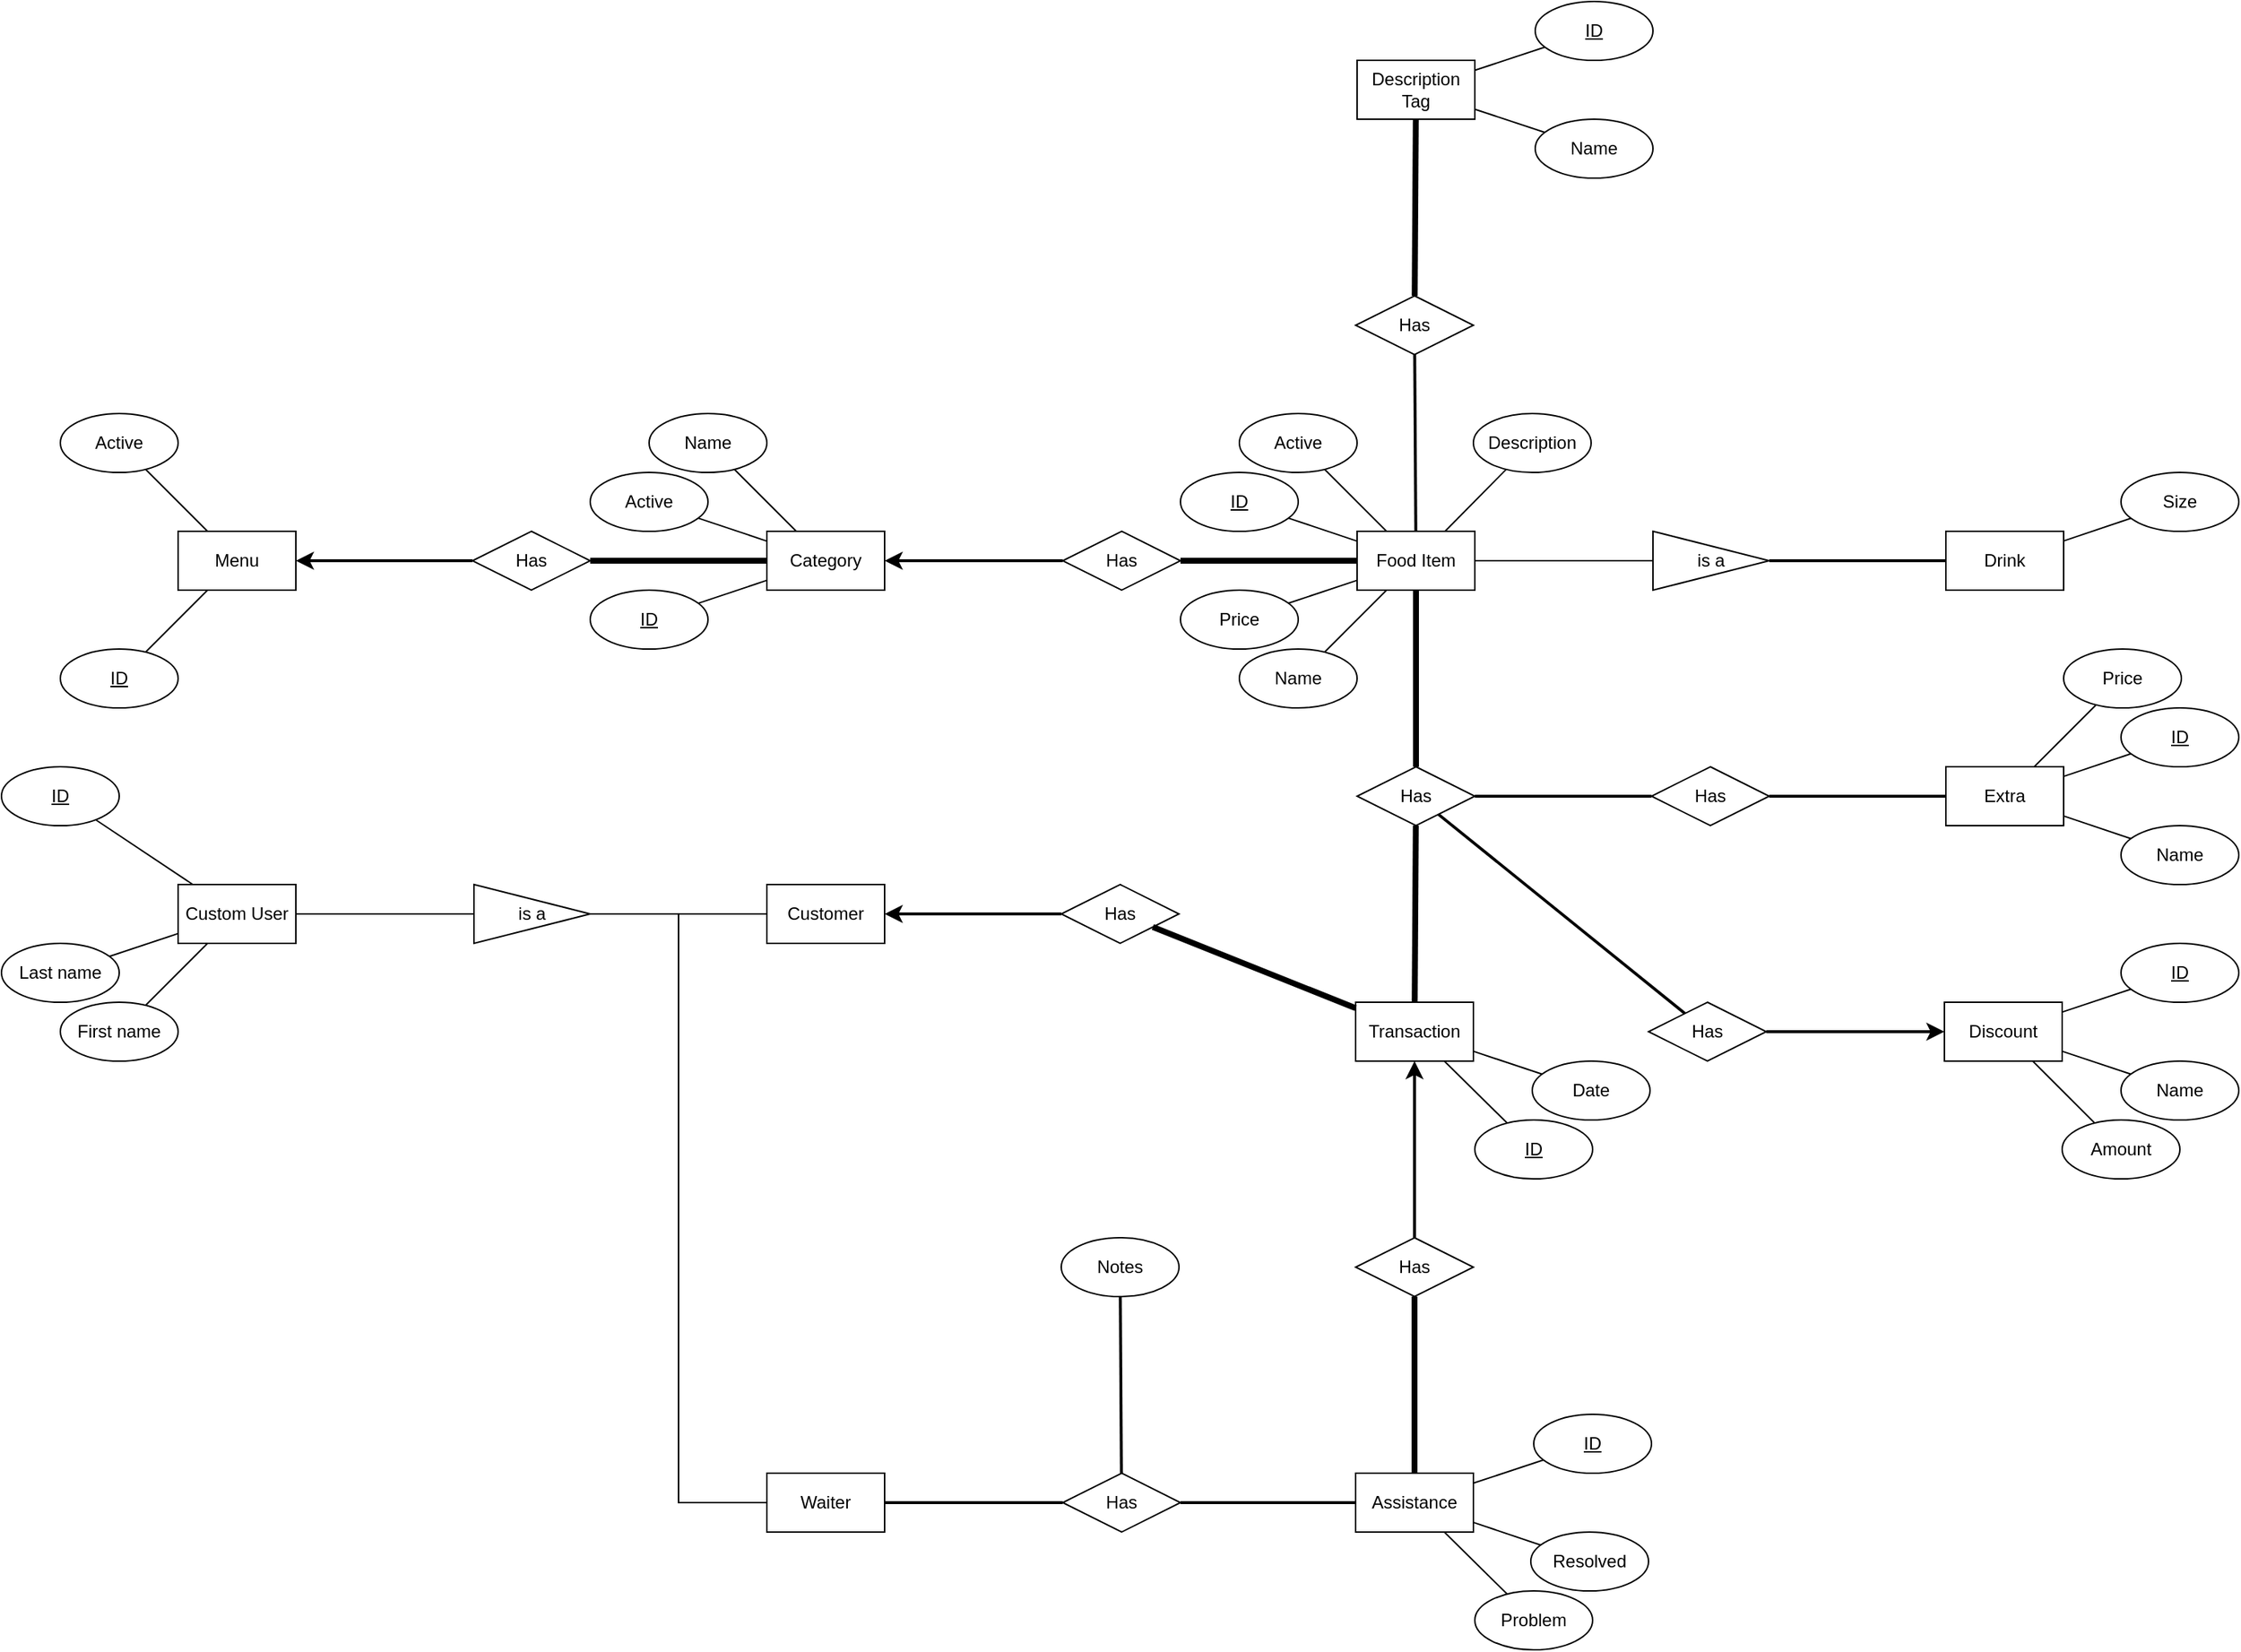 <mxfile version="12.9.4" type="device"><diagram id="C5RBs43oDa-KdzZeNtuy" name="Page-1"><mxGraphModel dx="2591" dy="1599" grid="1" gridSize="10" guides="1" tooltips="1" connect="1" arrows="1" fold="1" page="1" pageScale="1" pageWidth="1169" pageHeight="827" math="0" shadow="0"><root><mxCell id="WIyWlLk6GJQsqaUBKTNV-0"/><mxCell id="WIyWlLk6GJQsqaUBKTNV-1" parent="WIyWlLk6GJQsqaUBKTNV-0"/><mxCell id="AKAbMWTwhiEcrh3z7sZA-16" value="Menu" style="rounded=0;whiteSpace=wrap;html=1;" parent="WIyWlLk6GJQsqaUBKTNV-1" vertex="1"><mxGeometry x="-800" y="-240" width="80" height="40" as="geometry"/></mxCell><mxCell id="AKAbMWTwhiEcrh3z7sZA-17" value="Category" style="rounded=0;whiteSpace=wrap;html=1;" parent="WIyWlLk6GJQsqaUBKTNV-1" vertex="1"><mxGeometry x="-400" y="-240" width="80" height="40" as="geometry"/></mxCell><mxCell id="AKAbMWTwhiEcrh3z7sZA-121" style="edgeStyle=none;rounded=0;orthogonalLoop=1;jettySize=auto;html=1;endArrow=none;endFill=0;strokeWidth=1;" parent="WIyWlLk6GJQsqaUBKTNV-1" source="AKAbMWTwhiEcrh3z7sZA-18" target="AKAbMWTwhiEcrh3z7sZA-120" edge="1"><mxGeometry relative="1" as="geometry"/></mxCell><mxCell id="AKAbMWTwhiEcrh3z7sZA-122" style="edgeStyle=none;rounded=0;orthogonalLoop=1;jettySize=auto;html=1;endArrow=none;endFill=0;strokeWidth=1;" parent="WIyWlLk6GJQsqaUBKTNV-1" source="AKAbMWTwhiEcrh3z7sZA-18" target="AKAbMWTwhiEcrh3z7sZA-110" edge="1"><mxGeometry relative="1" as="geometry"/></mxCell><mxCell id="UDL8sxwQn0CWvmz41rOC-2" style="rounded=0;orthogonalLoop=1;jettySize=auto;html=1;endArrow=none;endFill=0;" edge="1" parent="WIyWlLk6GJQsqaUBKTNV-1" source="AKAbMWTwhiEcrh3z7sZA-18" target="UDL8sxwQn0CWvmz41rOC-0"><mxGeometry relative="1" as="geometry"/></mxCell><mxCell id="AKAbMWTwhiEcrh3z7sZA-18" value="Food Item" style="rounded=0;whiteSpace=wrap;html=1;" parent="WIyWlLk6GJQsqaUBKTNV-1" vertex="1"><mxGeometry x="1" y="-240" width="80" height="40" as="geometry"/></mxCell><mxCell id="AKAbMWTwhiEcrh3z7sZA-19" value="&lt;u&gt;ID&lt;/u&gt;" style="ellipse;whiteSpace=wrap;html=1;" parent="WIyWlLk6GJQsqaUBKTNV-1" vertex="1"><mxGeometry x="-880" y="-160" width="80" height="40" as="geometry"/></mxCell><mxCell id="AKAbMWTwhiEcrh3z7sZA-20" value="Active" style="ellipse;whiteSpace=wrap;html=1;" parent="WIyWlLk6GJQsqaUBKTNV-1" vertex="1"><mxGeometry x="-880" y="-320" width="80" height="40" as="geometry"/></mxCell><mxCell id="AKAbMWTwhiEcrh3z7sZA-21" value="" style="endArrow=none;html=1;" parent="WIyWlLk6GJQsqaUBKTNV-1" source="AKAbMWTwhiEcrh3z7sZA-19" target="AKAbMWTwhiEcrh3z7sZA-16" edge="1"><mxGeometry width="50" height="50" relative="1" as="geometry"><mxPoint x="-820" y="-10" as="sourcePoint"/><mxPoint x="-770" y="-60" as="targetPoint"/></mxGeometry></mxCell><mxCell id="AKAbMWTwhiEcrh3z7sZA-22" value="" style="endArrow=none;html=1;" parent="WIyWlLk6GJQsqaUBKTNV-1" source="AKAbMWTwhiEcrh3z7sZA-16" target="AKAbMWTwhiEcrh3z7sZA-20" edge="1"><mxGeometry width="50" height="50" relative="1" as="geometry"><mxPoint x="-760" y="-270" as="sourcePoint"/><mxPoint x="-710" y="-320" as="targetPoint"/></mxGeometry></mxCell><mxCell id="AKAbMWTwhiEcrh3z7sZA-24" value="Price" style="ellipse;whiteSpace=wrap;html=1;" parent="WIyWlLk6GJQsqaUBKTNV-1" vertex="1"><mxGeometry x="-119" y="-200" width="80" height="40" as="geometry"/></mxCell><mxCell id="AKAbMWTwhiEcrh3z7sZA-25" value="Active" style="ellipse;whiteSpace=wrap;html=1;" parent="WIyWlLk6GJQsqaUBKTNV-1" vertex="1"><mxGeometry x="-520" y="-280" width="80" height="40" as="geometry"/></mxCell><mxCell id="AKAbMWTwhiEcrh3z7sZA-26" value="&lt;u&gt;ID&lt;/u&gt;" style="ellipse;whiteSpace=wrap;html=1;" parent="WIyWlLk6GJQsqaUBKTNV-1" vertex="1"><mxGeometry x="-520" y="-200" width="80" height="40" as="geometry"/></mxCell><mxCell id="AKAbMWTwhiEcrh3z7sZA-27" value="" style="endArrow=none;html=1;" parent="WIyWlLk6GJQsqaUBKTNV-1" source="AKAbMWTwhiEcrh3z7sZA-26" target="AKAbMWTwhiEcrh3z7sZA-17" edge="1"><mxGeometry width="50" height="50" relative="1" as="geometry"><mxPoint x="-578.383" y="-128.83" as="sourcePoint"/><mxPoint x="-526.842" y="-190" as="targetPoint"/></mxGeometry></mxCell><mxCell id="AKAbMWTwhiEcrh3z7sZA-28" value="" style="endArrow=none;html=1;" parent="WIyWlLk6GJQsqaUBKTNV-1" source="AKAbMWTwhiEcrh3z7sZA-25" target="AKAbMWTwhiEcrh3z7sZA-17" edge="1"><mxGeometry width="50" height="50" relative="1" as="geometry"><mxPoint x="-391.583" y="-139.398" as="sourcePoint"/><mxPoint x="-361.765" y="-190" as="targetPoint"/></mxGeometry></mxCell><mxCell id="AKAbMWTwhiEcrh3z7sZA-30" value="&lt;u&gt;ID&lt;/u&gt;" style="ellipse;whiteSpace=wrap;html=1;" parent="WIyWlLk6GJQsqaUBKTNV-1" vertex="1"><mxGeometry x="-119" y="-280" width="80" height="40" as="geometry"/></mxCell><mxCell id="AKAbMWTwhiEcrh3z7sZA-31" value="" style="endArrow=none;html=1;" parent="WIyWlLk6GJQsqaUBKTNV-1" source="AKAbMWTwhiEcrh3z7sZA-18" target="AKAbMWTwhiEcrh3z7sZA-24" edge="1"><mxGeometry width="50" height="50" relative="1" as="geometry"><mxPoint x="-150.583" y="-139.398" as="sourcePoint"/><mxPoint x="-120.765" y="-190" as="targetPoint"/></mxGeometry></mxCell><mxCell id="AKAbMWTwhiEcrh3z7sZA-32" value="" style="endArrow=none;html=1;" parent="WIyWlLk6GJQsqaUBKTNV-1" source="AKAbMWTwhiEcrh3z7sZA-30" target="AKAbMWTwhiEcrh3z7sZA-18" edge="1"><mxGeometry width="50" height="50" relative="1" as="geometry"><mxPoint x="-140.583" y="-129.398" as="sourcePoint"/><mxPoint x="-110.765" y="-180" as="targetPoint"/></mxGeometry></mxCell><mxCell id="AKAbMWTwhiEcrh3z7sZA-33" value="Name" style="ellipse;whiteSpace=wrap;html=1;" parent="WIyWlLk6GJQsqaUBKTNV-1" vertex="1"><mxGeometry x="-480" y="-320" width="80" height="40" as="geometry"/></mxCell><mxCell id="AKAbMWTwhiEcrh3z7sZA-34" value="" style="endArrow=none;html=1;" parent="WIyWlLk6GJQsqaUBKTNV-1" source="AKAbMWTwhiEcrh3z7sZA-33" target="AKAbMWTwhiEcrh3z7sZA-17" edge="1"><mxGeometry width="50" height="50" relative="1" as="geometry"><mxPoint x="-391.583" y="-280.602" as="sourcePoint"/><mxPoint x="-361.765" y="-230" as="targetPoint"/></mxGeometry></mxCell><mxCell id="AKAbMWTwhiEcrh3z7sZA-35" value="Name" style="ellipse;whiteSpace=wrap;html=1;" parent="WIyWlLk6GJQsqaUBKTNV-1" vertex="1"><mxGeometry x="-79" y="-160" width="80" height="40" as="geometry"/></mxCell><mxCell id="AKAbMWTwhiEcrh3z7sZA-36" value="" style="endArrow=none;html=1;" parent="WIyWlLk6GJQsqaUBKTNV-1" source="AKAbMWTwhiEcrh3z7sZA-35" target="AKAbMWTwhiEcrh3z7sZA-18" edge="1"><mxGeometry width="50" height="50" relative="1" as="geometry"><mxPoint x="-164.006" y="-280.21" as="sourcePoint"/><mxPoint x="-181.941" y="-230" as="targetPoint"/></mxGeometry></mxCell><mxCell id="AKAbMWTwhiEcrh3z7sZA-37" value="Has" style="rhombus;whiteSpace=wrap;html=1;" parent="WIyWlLk6GJQsqaUBKTNV-1" vertex="1"><mxGeometry x="-600" y="-240" width="80" height="40" as="geometry"/></mxCell><mxCell id="AKAbMWTwhiEcrh3z7sZA-41" value="" style="endArrow=none;html=1;strokeWidth=4;" parent="WIyWlLk6GJQsqaUBKTNV-1" source="AKAbMWTwhiEcrh3z7sZA-17" target="AKAbMWTwhiEcrh3z7sZA-37" edge="1"><mxGeometry width="50" height="50" relative="1" as="geometry"><mxPoint x="-660" y="-40" as="sourcePoint"/><mxPoint x="-610" y="-90" as="targetPoint"/></mxGeometry></mxCell><mxCell id="AKAbMWTwhiEcrh3z7sZA-43" value="" style="endArrow=classic;html=1;strokeWidth=2;" parent="WIyWlLk6GJQsqaUBKTNV-1" source="AKAbMWTwhiEcrh3z7sZA-37" target="AKAbMWTwhiEcrh3z7sZA-16" edge="1"><mxGeometry width="50" height="50" relative="1" as="geometry"><mxPoint x="-740" y="-340" as="sourcePoint"/><mxPoint x="-690" y="-390" as="targetPoint"/></mxGeometry></mxCell><mxCell id="AKAbMWTwhiEcrh3z7sZA-46" value="Has" style="rhombus;whiteSpace=wrap;html=1;" parent="WIyWlLk6GJQsqaUBKTNV-1" vertex="1"><mxGeometry x="-199" y="-240" width="80" height="40" as="geometry"/></mxCell><mxCell id="AKAbMWTwhiEcrh3z7sZA-48" value="" style="endArrow=none;html=1;strokeWidth=4;" parent="WIyWlLk6GJQsqaUBKTNV-1" source="AKAbMWTwhiEcrh3z7sZA-18" target="AKAbMWTwhiEcrh3z7sZA-46" edge="1"><mxGeometry width="50" height="50" relative="1" as="geometry"><mxPoint x="-379" y="-390" as="sourcePoint"/><mxPoint x="-79" y="-220" as="targetPoint"/></mxGeometry></mxCell><mxCell id="AKAbMWTwhiEcrh3z7sZA-49" value="" style="endArrow=classic;html=1;strokeWidth=2;" parent="WIyWlLk6GJQsqaUBKTNV-1" source="AKAbMWTwhiEcrh3z7sZA-46" target="AKAbMWTwhiEcrh3z7sZA-17" edge="1"><mxGeometry width="50" height="50" relative="1" as="geometry"><mxPoint x="-680" y="-360" as="sourcePoint"/><mxPoint x="-630" y="-410" as="targetPoint"/></mxGeometry></mxCell><mxCell id="AKAbMWTwhiEcrh3z7sZA-52" value="Transaction" style="rounded=0;whiteSpace=wrap;html=1;" parent="WIyWlLk6GJQsqaUBKTNV-1" vertex="1"><mxGeometry y="80" width="80" height="40" as="geometry"/></mxCell><mxCell id="AKAbMWTwhiEcrh3z7sZA-54" value="&lt;u&gt;ID&lt;/u&gt;" style="ellipse;whiteSpace=wrap;html=1;" parent="WIyWlLk6GJQsqaUBKTNV-1" vertex="1"><mxGeometry x="81" y="160" width="80" height="40" as="geometry"/></mxCell><mxCell id="AKAbMWTwhiEcrh3z7sZA-58" value="Date" style="ellipse;whiteSpace=wrap;html=1;" parent="WIyWlLk6GJQsqaUBKTNV-1" vertex="1"><mxGeometry x="120" y="120" width="80" height="40" as="geometry"/></mxCell><mxCell id="AKAbMWTwhiEcrh3z7sZA-62" value="Has" style="rhombus;whiteSpace=wrap;html=1;" parent="WIyWlLk6GJQsqaUBKTNV-1" vertex="1"><mxGeometry x="1" y="-80" width="80" height="40" as="geometry"/></mxCell><mxCell id="AKAbMWTwhiEcrh3z7sZA-64" value="" style="endArrow=none;html=1;strokeWidth=4;" parent="WIyWlLk6GJQsqaUBKTNV-1" source="AKAbMWTwhiEcrh3z7sZA-18" target="AKAbMWTwhiEcrh3z7sZA-62" edge="1"><mxGeometry width="50" height="50" relative="1" as="geometry"><mxPoint x="-664" y="-360" as="sourcePoint"/><mxPoint x="41" y="-100" as="targetPoint"/></mxGeometry></mxCell><mxCell id="AKAbMWTwhiEcrh3z7sZA-65" value="" style="endArrow=none;html=1;strokeWidth=4;endFill=0;" parent="WIyWlLk6GJQsqaUBKTNV-1" source="AKAbMWTwhiEcrh3z7sZA-62" target="AKAbMWTwhiEcrh3z7sZA-52" edge="1"><mxGeometry width="50" height="50" relative="1" as="geometry"><mxPoint x="-599" y="-320" as="sourcePoint"/><mxPoint x="-549" y="-370" as="targetPoint"/></mxGeometry></mxCell><mxCell id="AKAbMWTwhiEcrh3z7sZA-69" value="" style="endArrow=none;html=1;strokeWidth=1;" parent="WIyWlLk6GJQsqaUBKTNV-1" source="AKAbMWTwhiEcrh3z7sZA-52" target="AKAbMWTwhiEcrh3z7sZA-58" edge="1"><mxGeometry width="50" height="50" relative="1" as="geometry"><mxPoint x="-369" y="-300" as="sourcePoint"/><mxPoint x="-429" y="-250" as="targetPoint"/></mxGeometry></mxCell><mxCell id="AKAbMWTwhiEcrh3z7sZA-70" value="" style="endArrow=none;html=1;strokeWidth=1;" parent="WIyWlLk6GJQsqaUBKTNV-1" source="AKAbMWTwhiEcrh3z7sZA-54" target="AKAbMWTwhiEcrh3z7sZA-52" edge="1"><mxGeometry width="50" height="50" relative="1" as="geometry"><mxPoint x="-359" y="-290" as="sourcePoint"/><mxPoint x="-419" y="-240" as="targetPoint"/></mxGeometry></mxCell><mxCell id="AKAbMWTwhiEcrh3z7sZA-79" value="Customer" style="rounded=0;whiteSpace=wrap;html=1;" parent="WIyWlLk6GJQsqaUBKTNV-1" vertex="1"><mxGeometry x="-400" width="80" height="40" as="geometry"/></mxCell><mxCell id="AKAbMWTwhiEcrh3z7sZA-80" value="Has" style="rhombus;whiteSpace=wrap;html=1;" parent="WIyWlLk6GJQsqaUBKTNV-1" vertex="1"><mxGeometry x="-200" width="80" height="40" as="geometry"/></mxCell><mxCell id="AKAbMWTwhiEcrh3z7sZA-82" value="" style="endArrow=none;html=1;strokeWidth=4;" parent="WIyWlLk6GJQsqaUBKTNV-1" source="AKAbMWTwhiEcrh3z7sZA-52" target="AKAbMWTwhiEcrh3z7sZA-80" edge="1"><mxGeometry width="50" height="50" relative="1" as="geometry"><mxPoint x="-379" y="-310" as="sourcePoint"/><mxPoint x="-439" y="-260" as="targetPoint"/></mxGeometry></mxCell><mxCell id="AKAbMWTwhiEcrh3z7sZA-83" value="" style="endArrow=classic;html=1;strokeWidth=2;" parent="WIyWlLk6GJQsqaUBKTNV-1" source="AKAbMWTwhiEcrh3z7sZA-80" target="AKAbMWTwhiEcrh3z7sZA-79" edge="1"><mxGeometry width="50" height="50" relative="1" as="geometry"><mxPoint x="-559" y="-280" as="sourcePoint"/><mxPoint x="-509" y="-330" as="targetPoint"/></mxGeometry></mxCell><mxCell id="AKAbMWTwhiEcrh3z7sZA-95" style="edgeStyle=none;rounded=0;orthogonalLoop=1;jettySize=auto;html=1;endArrow=none;endFill=0;strokeWidth=1;" parent="WIyWlLk6GJQsqaUBKTNV-1" source="AKAbMWTwhiEcrh3z7sZA-93" target="AKAbMWTwhiEcrh3z7sZA-94" edge="1"><mxGeometry relative="1" as="geometry"/></mxCell><mxCell id="m8fSMvmdZ4MIp2ndCX8c-22" style="edgeStyle=none;rounded=0;orthogonalLoop=1;jettySize=auto;html=1;endArrow=none;endFill=0;" parent="WIyWlLk6GJQsqaUBKTNV-1" source="AKAbMWTwhiEcrh3z7sZA-93" target="m8fSMvmdZ4MIp2ndCX8c-21" edge="1"><mxGeometry relative="1" as="geometry"/></mxCell><mxCell id="UDL8sxwQn0CWvmz41rOC-5" style="edgeStyle=none;rounded=0;orthogonalLoop=1;jettySize=auto;html=1;endArrow=none;endFill=0;" edge="1" parent="WIyWlLk6GJQsqaUBKTNV-1" source="AKAbMWTwhiEcrh3z7sZA-93" target="UDL8sxwQn0CWvmz41rOC-4"><mxGeometry relative="1" as="geometry"/></mxCell><mxCell id="AKAbMWTwhiEcrh3z7sZA-93" value="Extra" style="rounded=0;whiteSpace=wrap;html=1;" parent="WIyWlLk6GJQsqaUBKTNV-1" vertex="1"><mxGeometry x="401" y="-80" width="80" height="40" as="geometry"/></mxCell><mxCell id="AKAbMWTwhiEcrh3z7sZA-94" value="Name" style="ellipse;whiteSpace=wrap;html=1;" parent="WIyWlLk6GJQsqaUBKTNV-1" vertex="1"><mxGeometry x="520" y="-40" width="80" height="40" as="geometry"/></mxCell><mxCell id="AKAbMWTwhiEcrh3z7sZA-96" value="Has" style="rhombus;whiteSpace=wrap;html=1;" parent="WIyWlLk6GJQsqaUBKTNV-1" vertex="1"><mxGeometry x="201" y="-80" width="80" height="40" as="geometry"/></mxCell><mxCell id="AKAbMWTwhiEcrh3z7sZA-102" value="" style="endArrow=none;html=1;strokeWidth=2;" parent="WIyWlLk6GJQsqaUBKTNV-1" source="AKAbMWTwhiEcrh3z7sZA-62" target="AKAbMWTwhiEcrh3z7sZA-96" edge="1"><mxGeometry width="50" height="50" relative="1" as="geometry"><mxPoint x="741.0" y="-220" as="sourcePoint"/><mxPoint x="890" y="-290" as="targetPoint"/></mxGeometry></mxCell><mxCell id="AKAbMWTwhiEcrh3z7sZA-103" value="" style="endArrow=none;html=1;strokeWidth=2;" parent="WIyWlLk6GJQsqaUBKTNV-1" source="AKAbMWTwhiEcrh3z7sZA-96" target="AKAbMWTwhiEcrh3z7sZA-93" edge="1"><mxGeometry width="50" height="50" relative="1" as="geometry"><mxPoint x="870" y="-40" as="sourcePoint"/><mxPoint x="920" y="-90" as="targetPoint"/></mxGeometry></mxCell><mxCell id="AKAbMWTwhiEcrh3z7sZA-117" style="edgeStyle=none;rounded=0;orthogonalLoop=1;jettySize=auto;html=1;endArrow=none;endFill=0;strokeWidth=1;" parent="WIyWlLk6GJQsqaUBKTNV-1" source="AKAbMWTwhiEcrh3z7sZA-109" target="AKAbMWTwhiEcrh3z7sZA-116" edge="1"><mxGeometry relative="1" as="geometry"/></mxCell><mxCell id="AKAbMWTwhiEcrh3z7sZA-109" value="Drink" style="rounded=0;whiteSpace=wrap;html=1;" parent="WIyWlLk6GJQsqaUBKTNV-1" vertex="1"><mxGeometry x="401" y="-240" width="80" height="40" as="geometry"/></mxCell><mxCell id="AKAbMWTwhiEcrh3z7sZA-110" value="is a" style="triangle;whiteSpace=wrap;html=1;" parent="WIyWlLk6GJQsqaUBKTNV-1" vertex="1"><mxGeometry x="202" y="-240" width="79" height="40" as="geometry"/></mxCell><mxCell id="AKAbMWTwhiEcrh3z7sZA-112" value="" style="endArrow=none;html=1;strokeWidth=2;" parent="WIyWlLk6GJQsqaUBKTNV-1" source="AKAbMWTwhiEcrh3z7sZA-110" target="AKAbMWTwhiEcrh3z7sZA-109" edge="1"><mxGeometry width="50" height="50" relative="1" as="geometry"><mxPoint x="289" y="-170" as="sourcePoint"/><mxPoint x="411" y="-170" as="targetPoint"/></mxGeometry></mxCell><mxCell id="AKAbMWTwhiEcrh3z7sZA-116" value="Size" style="ellipse;whiteSpace=wrap;html=1;" parent="WIyWlLk6GJQsqaUBKTNV-1" vertex="1"><mxGeometry x="520" y="-280" width="80" height="40" as="geometry"/></mxCell><mxCell id="AKAbMWTwhiEcrh3z7sZA-120" value="Active" style="ellipse;whiteSpace=wrap;html=1;" parent="WIyWlLk6GJQsqaUBKTNV-1" vertex="1"><mxGeometry x="-79" y="-320" width="80" height="40" as="geometry"/></mxCell><mxCell id="AKAbMWTwhiEcrh3z7sZA-125" style="edgeStyle=none;rounded=0;orthogonalLoop=1;jettySize=auto;html=1;endArrow=none;endFill=0;strokeWidth=1;" parent="WIyWlLk6GJQsqaUBKTNV-1" source="AKAbMWTwhiEcrh3z7sZA-123" target="AKAbMWTwhiEcrh3z7sZA-124" edge="1"><mxGeometry relative="1" as="geometry"/></mxCell><mxCell id="AKAbMWTwhiEcrh3z7sZA-133" style="rounded=0;orthogonalLoop=1;jettySize=auto;html=1;endArrow=none;endFill=0;strokeWidth=1;" parent="WIyWlLk6GJQsqaUBKTNV-1" source="AKAbMWTwhiEcrh3z7sZA-123" target="AKAbMWTwhiEcrh3z7sZA-130" edge="1"><mxGeometry relative="1" as="geometry"/></mxCell><mxCell id="AKAbMWTwhiEcrh3z7sZA-135" style="edgeStyle=none;rounded=0;orthogonalLoop=1;jettySize=auto;html=1;endArrow=none;endFill=0;strokeWidth=1;" parent="WIyWlLk6GJQsqaUBKTNV-1" source="AKAbMWTwhiEcrh3z7sZA-123" target="AKAbMWTwhiEcrh3z7sZA-131" edge="1"><mxGeometry relative="1" as="geometry"/></mxCell><mxCell id="AKAbMWTwhiEcrh3z7sZA-136" style="edgeStyle=none;rounded=0;orthogonalLoop=1;jettySize=auto;html=1;endArrow=none;endFill=0;strokeWidth=1;" parent="WIyWlLk6GJQsqaUBKTNV-1" source="AKAbMWTwhiEcrh3z7sZA-123" target="AKAbMWTwhiEcrh3z7sZA-128" edge="1"><mxGeometry relative="1" as="geometry"/></mxCell><mxCell id="AKAbMWTwhiEcrh3z7sZA-123" value="Custom User" style="rounded=0;whiteSpace=wrap;html=1;" parent="WIyWlLk6GJQsqaUBKTNV-1" vertex="1"><mxGeometry x="-800" width="80" height="40" as="geometry"/></mxCell><mxCell id="AKAbMWTwhiEcrh3z7sZA-127" style="edgeStyle=orthogonalEdgeStyle;rounded=0;orthogonalLoop=1;jettySize=auto;html=1;endArrow=none;endFill=0;strokeWidth=1;" parent="WIyWlLk6GJQsqaUBKTNV-1" source="AKAbMWTwhiEcrh3z7sZA-124" target="AKAbMWTwhiEcrh3z7sZA-79" edge="1"><mxGeometry relative="1" as="geometry"/></mxCell><mxCell id="UDL8sxwQn0CWvmz41rOC-35" style="edgeStyle=orthogonalEdgeStyle;rounded=0;orthogonalLoop=1;jettySize=auto;html=1;endArrow=none;endFill=0;" edge="1" parent="WIyWlLk6GJQsqaUBKTNV-1" source="AKAbMWTwhiEcrh3z7sZA-124" target="AKAbMWTwhiEcrh3z7sZA-137"><mxGeometry relative="1" as="geometry"><Array as="points"><mxPoint x="-460" y="20"/><mxPoint x="-460" y="420"/></Array></mxGeometry></mxCell><mxCell id="AKAbMWTwhiEcrh3z7sZA-124" value="is a" style="triangle;whiteSpace=wrap;html=1;" parent="WIyWlLk6GJQsqaUBKTNV-1" vertex="1"><mxGeometry x="-599" width="79" height="40" as="geometry"/></mxCell><mxCell id="AKAbMWTwhiEcrh3z7sZA-128" value="Last name" style="ellipse;whiteSpace=wrap;html=1;" parent="WIyWlLk6GJQsqaUBKTNV-1" vertex="1"><mxGeometry x="-920" y="40" width="80" height="40" as="geometry"/></mxCell><mxCell id="AKAbMWTwhiEcrh3z7sZA-130" value="First name" style="ellipse;whiteSpace=wrap;html=1;" parent="WIyWlLk6GJQsqaUBKTNV-1" vertex="1"><mxGeometry x="-880" y="80" width="80" height="40" as="geometry"/></mxCell><mxCell id="AKAbMWTwhiEcrh3z7sZA-131" value="&lt;u&gt;ID&lt;/u&gt;" style="ellipse;whiteSpace=wrap;html=1;" parent="WIyWlLk6GJQsqaUBKTNV-1" vertex="1"><mxGeometry x="-920" y="-80" width="80" height="40" as="geometry"/></mxCell><mxCell id="AKAbMWTwhiEcrh3z7sZA-137" value="Waiter" style="rounded=0;whiteSpace=wrap;html=1;" parent="WIyWlLk6GJQsqaUBKTNV-1" vertex="1"><mxGeometry x="-400" y="400" width="80" height="40" as="geometry"/></mxCell><mxCell id="m8fSMvmdZ4MIp2ndCX8c-18" style="edgeStyle=none;rounded=0;orthogonalLoop=1;jettySize=auto;html=1;endArrow=none;endFill=0;" parent="WIyWlLk6GJQsqaUBKTNV-1" source="m8fSMvmdZ4MIp2ndCX8c-1" target="m8fSMvmdZ4MIp2ndCX8c-17" edge="1"><mxGeometry relative="1" as="geometry"/></mxCell><mxCell id="m8fSMvmdZ4MIp2ndCX8c-20" style="edgeStyle=none;rounded=0;orthogonalLoop=1;jettySize=auto;html=1;endArrow=none;endFill=0;" parent="WIyWlLk6GJQsqaUBKTNV-1" source="m8fSMvmdZ4MIp2ndCX8c-1" target="m8fSMvmdZ4MIp2ndCX8c-19" edge="1"><mxGeometry relative="1" as="geometry"/></mxCell><mxCell id="m8fSMvmdZ4MIp2ndCX8c-1" value="Description Tag" style="rounded=0;whiteSpace=wrap;html=1;" parent="WIyWlLk6GJQsqaUBKTNV-1" vertex="1"><mxGeometry x="1" y="-560" width="80" height="40" as="geometry"/></mxCell><mxCell id="m8fSMvmdZ4MIp2ndCX8c-2" value="Has" style="rhombus;whiteSpace=wrap;html=1;" parent="WIyWlLk6GJQsqaUBKTNV-1" vertex="1"><mxGeometry y="-400" width="80" height="40" as="geometry"/></mxCell><mxCell id="m8fSMvmdZ4MIp2ndCX8c-4" value="" style="endArrow=none;html=1;strokeWidth=2;" parent="WIyWlLk6GJQsqaUBKTNV-1" source="m8fSMvmdZ4MIp2ndCX8c-2" target="AKAbMWTwhiEcrh3z7sZA-18" edge="1"><mxGeometry width="50" height="50" relative="1" as="geometry"><mxPoint x="210" y="-270" as="sourcePoint"/><mxPoint x="260" y="-320" as="targetPoint"/></mxGeometry></mxCell><mxCell id="m8fSMvmdZ4MIp2ndCX8c-5" value="" style="endArrow=none;html=1;strokeWidth=4;" parent="WIyWlLk6GJQsqaUBKTNV-1" source="m8fSMvmdZ4MIp2ndCX8c-1" target="m8fSMvmdZ4MIp2ndCX8c-2" edge="1"><mxGeometry width="50" height="50" relative="1" as="geometry"><mxPoint x="330" y="-470" as="sourcePoint"/><mxPoint x="270" y="-420" as="targetPoint"/></mxGeometry></mxCell><mxCell id="m8fSMvmdZ4MIp2ndCX8c-10" style="rounded=0;orthogonalLoop=1;jettySize=auto;html=1;endArrow=none;endFill=0;" parent="WIyWlLk6GJQsqaUBKTNV-1" source="m8fSMvmdZ4MIp2ndCX8c-6" target="m8fSMvmdZ4MIp2ndCX8c-9" edge="1"><mxGeometry relative="1" as="geometry"/></mxCell><mxCell id="m8fSMvmdZ4MIp2ndCX8c-11" style="edgeStyle=none;rounded=0;orthogonalLoop=1;jettySize=auto;html=1;endArrow=none;endFill=0;" parent="WIyWlLk6GJQsqaUBKTNV-1" source="m8fSMvmdZ4MIp2ndCX8c-6" target="m8fSMvmdZ4MIp2ndCX8c-7" edge="1"><mxGeometry relative="1" as="geometry"/></mxCell><mxCell id="m8fSMvmdZ4MIp2ndCX8c-12" style="edgeStyle=none;rounded=0;orthogonalLoop=1;jettySize=auto;html=1;endArrow=none;endFill=0;" parent="WIyWlLk6GJQsqaUBKTNV-1" source="m8fSMvmdZ4MIp2ndCX8c-6" target="m8fSMvmdZ4MIp2ndCX8c-8" edge="1"><mxGeometry relative="1" as="geometry"/></mxCell><mxCell id="m8fSMvmdZ4MIp2ndCX8c-6" value="Discount" style="rounded=0;whiteSpace=wrap;html=1;" parent="WIyWlLk6GJQsqaUBKTNV-1" vertex="1"><mxGeometry x="400" y="80" width="80" height="40" as="geometry"/></mxCell><mxCell id="m8fSMvmdZ4MIp2ndCX8c-7" value="&lt;u&gt;ID&lt;/u&gt;" style="ellipse;whiteSpace=wrap;html=1;" parent="WIyWlLk6GJQsqaUBKTNV-1" vertex="1"><mxGeometry x="520" y="40" width="80" height="40" as="geometry"/></mxCell><mxCell id="m8fSMvmdZ4MIp2ndCX8c-8" value="Amount" style="ellipse;whiteSpace=wrap;html=1;" parent="WIyWlLk6GJQsqaUBKTNV-1" vertex="1"><mxGeometry x="480" y="160" width="80" height="40" as="geometry"/></mxCell><mxCell id="m8fSMvmdZ4MIp2ndCX8c-9" value="Name" style="ellipse;whiteSpace=wrap;html=1;" parent="WIyWlLk6GJQsqaUBKTNV-1" vertex="1"><mxGeometry x="520" y="120" width="80" height="40" as="geometry"/></mxCell><mxCell id="m8fSMvmdZ4MIp2ndCX8c-13" value="Has" style="rhombus;whiteSpace=wrap;html=1;" parent="WIyWlLk6GJQsqaUBKTNV-1" vertex="1"><mxGeometry x="199" y="80" width="80" height="40" as="geometry"/></mxCell><mxCell id="m8fSMvmdZ4MIp2ndCX8c-15" value="" style="endArrow=none;html=1;strokeWidth=2;" parent="WIyWlLk6GJQsqaUBKTNV-1" source="m8fSMvmdZ4MIp2ndCX8c-13" target="AKAbMWTwhiEcrh3z7sZA-62" edge="1"><mxGeometry width="50" height="50" relative="1" as="geometry"><mxPoint x="290" y="150" as="sourcePoint"/><mxPoint x="340" y="100" as="targetPoint"/></mxGeometry></mxCell><mxCell id="m8fSMvmdZ4MIp2ndCX8c-16" value="" style="endArrow=classic;html=1;strokeWidth=2;endFill=1;" parent="WIyWlLk6GJQsqaUBKTNV-1" source="m8fSMvmdZ4MIp2ndCX8c-13" target="m8fSMvmdZ4MIp2ndCX8c-6" edge="1"><mxGeometry width="50" height="50" relative="1" as="geometry"><mxPoint x="290" y="150" as="sourcePoint"/><mxPoint x="340" y="100" as="targetPoint"/></mxGeometry></mxCell><mxCell id="m8fSMvmdZ4MIp2ndCX8c-17" value="Name" style="ellipse;whiteSpace=wrap;html=1;" parent="WIyWlLk6GJQsqaUBKTNV-1" vertex="1"><mxGeometry x="122" y="-520" width="80" height="40" as="geometry"/></mxCell><mxCell id="m8fSMvmdZ4MIp2ndCX8c-19" value="&lt;u&gt;ID&lt;/u&gt;" style="ellipse;whiteSpace=wrap;html=1;" parent="WIyWlLk6GJQsqaUBKTNV-1" vertex="1"><mxGeometry x="122" y="-600" width="80" height="40" as="geometry"/></mxCell><mxCell id="m8fSMvmdZ4MIp2ndCX8c-21" value="&lt;u&gt;ID&lt;/u&gt;" style="ellipse;whiteSpace=wrap;html=1;" parent="WIyWlLk6GJQsqaUBKTNV-1" vertex="1"><mxGeometry x="520" y="-120" width="80" height="40" as="geometry"/></mxCell><mxCell id="UDL8sxwQn0CWvmz41rOC-0" value="Description" style="ellipse;whiteSpace=wrap;html=1;" vertex="1" parent="WIyWlLk6GJQsqaUBKTNV-1"><mxGeometry x="80" y="-320" width="80" height="40" as="geometry"/></mxCell><mxCell id="UDL8sxwQn0CWvmz41rOC-4" value="Price" style="ellipse;whiteSpace=wrap;html=1;" vertex="1" parent="WIyWlLk6GJQsqaUBKTNV-1"><mxGeometry x="481" y="-160" width="80" height="40" as="geometry"/></mxCell><mxCell id="UDL8sxwQn0CWvmz41rOC-15" style="edgeStyle=none;rounded=0;orthogonalLoop=1;jettySize=auto;html=1;endArrow=none;endFill=0;" edge="1" parent="WIyWlLk6GJQsqaUBKTNV-1" source="UDL8sxwQn0CWvmz41rOC-6" target="UDL8sxwQn0CWvmz41rOC-14"><mxGeometry relative="1" as="geometry"/></mxCell><mxCell id="UDL8sxwQn0CWvmz41rOC-19" style="edgeStyle=none;rounded=0;orthogonalLoop=1;jettySize=auto;html=1;endArrow=none;endFill=0;" edge="1" parent="WIyWlLk6GJQsqaUBKTNV-1" source="UDL8sxwQn0CWvmz41rOC-6" target="UDL8sxwQn0CWvmz41rOC-18"><mxGeometry relative="1" as="geometry"/></mxCell><mxCell id="UDL8sxwQn0CWvmz41rOC-28" style="edgeStyle=none;rounded=0;orthogonalLoop=1;jettySize=auto;html=1;endArrow=none;endFill=0;" edge="1" parent="WIyWlLk6GJQsqaUBKTNV-1" source="UDL8sxwQn0CWvmz41rOC-6" target="UDL8sxwQn0CWvmz41rOC-27"><mxGeometry relative="1" as="geometry"/></mxCell><mxCell id="UDL8sxwQn0CWvmz41rOC-6" value="Assistance" style="rounded=0;whiteSpace=wrap;html=1;" vertex="1" parent="WIyWlLk6GJQsqaUBKTNV-1"><mxGeometry y="400" width="80" height="40" as="geometry"/></mxCell><mxCell id="UDL8sxwQn0CWvmz41rOC-7" value="Has" style="rhombus;whiteSpace=wrap;html=1;" vertex="1" parent="WIyWlLk6GJQsqaUBKTNV-1"><mxGeometry y="240" width="80" height="40" as="geometry"/></mxCell><mxCell id="UDL8sxwQn0CWvmz41rOC-12" value="" style="endArrow=none;html=1;strokeWidth=4;" edge="1" parent="WIyWlLk6GJQsqaUBKTNV-1" source="UDL8sxwQn0CWvmz41rOC-7" target="UDL8sxwQn0CWvmz41rOC-6"><mxGeometry width="50" height="50" relative="1" as="geometry"><mxPoint x="100" y="350" as="sourcePoint"/><mxPoint x="40" y="400" as="targetPoint"/></mxGeometry></mxCell><mxCell id="UDL8sxwQn0CWvmz41rOC-13" value="" style="endArrow=classic;html=1;strokeWidth=2;" edge="1" parent="WIyWlLk6GJQsqaUBKTNV-1" source="UDL8sxwQn0CWvmz41rOC-7" target="AKAbMWTwhiEcrh3z7sZA-52"><mxGeometry width="50" height="50" relative="1" as="geometry"><mxPoint x="40" y="400" as="sourcePoint"/><mxPoint x="90" y="350" as="targetPoint"/></mxGeometry></mxCell><mxCell id="UDL8sxwQn0CWvmz41rOC-14" value="Resolved" style="ellipse;whiteSpace=wrap;html=1;" vertex="1" parent="WIyWlLk6GJQsqaUBKTNV-1"><mxGeometry x="119" y="440" width="80" height="40" as="geometry"/></mxCell><mxCell id="UDL8sxwQn0CWvmz41rOC-18" value="Problem" style="ellipse;whiteSpace=wrap;html=1;" vertex="1" parent="WIyWlLk6GJQsqaUBKTNV-1"><mxGeometry x="81" y="480" width="80" height="40" as="geometry"/></mxCell><mxCell id="UDL8sxwQn0CWvmz41rOC-20" value="Has" style="rhombus;whiteSpace=wrap;html=1;" vertex="1" parent="WIyWlLk6GJQsqaUBKTNV-1"><mxGeometry x="-199" y="400" width="80" height="40" as="geometry"/></mxCell><mxCell id="UDL8sxwQn0CWvmz41rOC-22" value="" style="endArrow=none;html=1;strokeWidth=2;" edge="1" parent="WIyWlLk6GJQsqaUBKTNV-1" source="UDL8sxwQn0CWvmz41rOC-20" target="UDL8sxwQn0CWvmz41rOC-6"><mxGeometry width="50" height="50" relative="1" as="geometry"><mxPoint x="-130" y="390" as="sourcePoint"/><mxPoint x="-80" y="340" as="targetPoint"/></mxGeometry></mxCell><mxCell id="UDL8sxwQn0CWvmz41rOC-23" value="" style="endArrow=none;html=1;strokeWidth=2;" edge="1" parent="WIyWlLk6GJQsqaUBKTNV-1" source="AKAbMWTwhiEcrh3z7sZA-137" target="UDL8sxwQn0CWvmz41rOC-20"><mxGeometry width="50" height="50" relative="1" as="geometry"><mxPoint x="-130" y="390" as="sourcePoint"/><mxPoint x="-80" y="340" as="targetPoint"/></mxGeometry></mxCell><mxCell id="UDL8sxwQn0CWvmz41rOC-27" value="&lt;u&gt;ID&lt;/u&gt;" style="ellipse;whiteSpace=wrap;html=1;" vertex="1" parent="WIyWlLk6GJQsqaUBKTNV-1"><mxGeometry x="121" y="360" width="80" height="40" as="geometry"/></mxCell><mxCell id="UDL8sxwQn0CWvmz41rOC-33" value="Notes" style="ellipse;whiteSpace=wrap;html=1;" vertex="1" parent="WIyWlLk6GJQsqaUBKTNV-1"><mxGeometry x="-200" y="240" width="80" height="40" as="geometry"/></mxCell><mxCell id="UDL8sxwQn0CWvmz41rOC-34" value="" style="endArrow=none;html=1;strokeWidth=2;" edge="1" parent="WIyWlLk6GJQsqaUBKTNV-1" source="UDL8sxwQn0CWvmz41rOC-20" target="UDL8sxwQn0CWvmz41rOC-33"><mxGeometry width="50" height="50" relative="1" as="geometry"><mxPoint x="-50" y="270" as="sourcePoint"/><mxPoint y="220" as="targetPoint"/></mxGeometry></mxCell></root></mxGraphModel></diagram></mxfile>